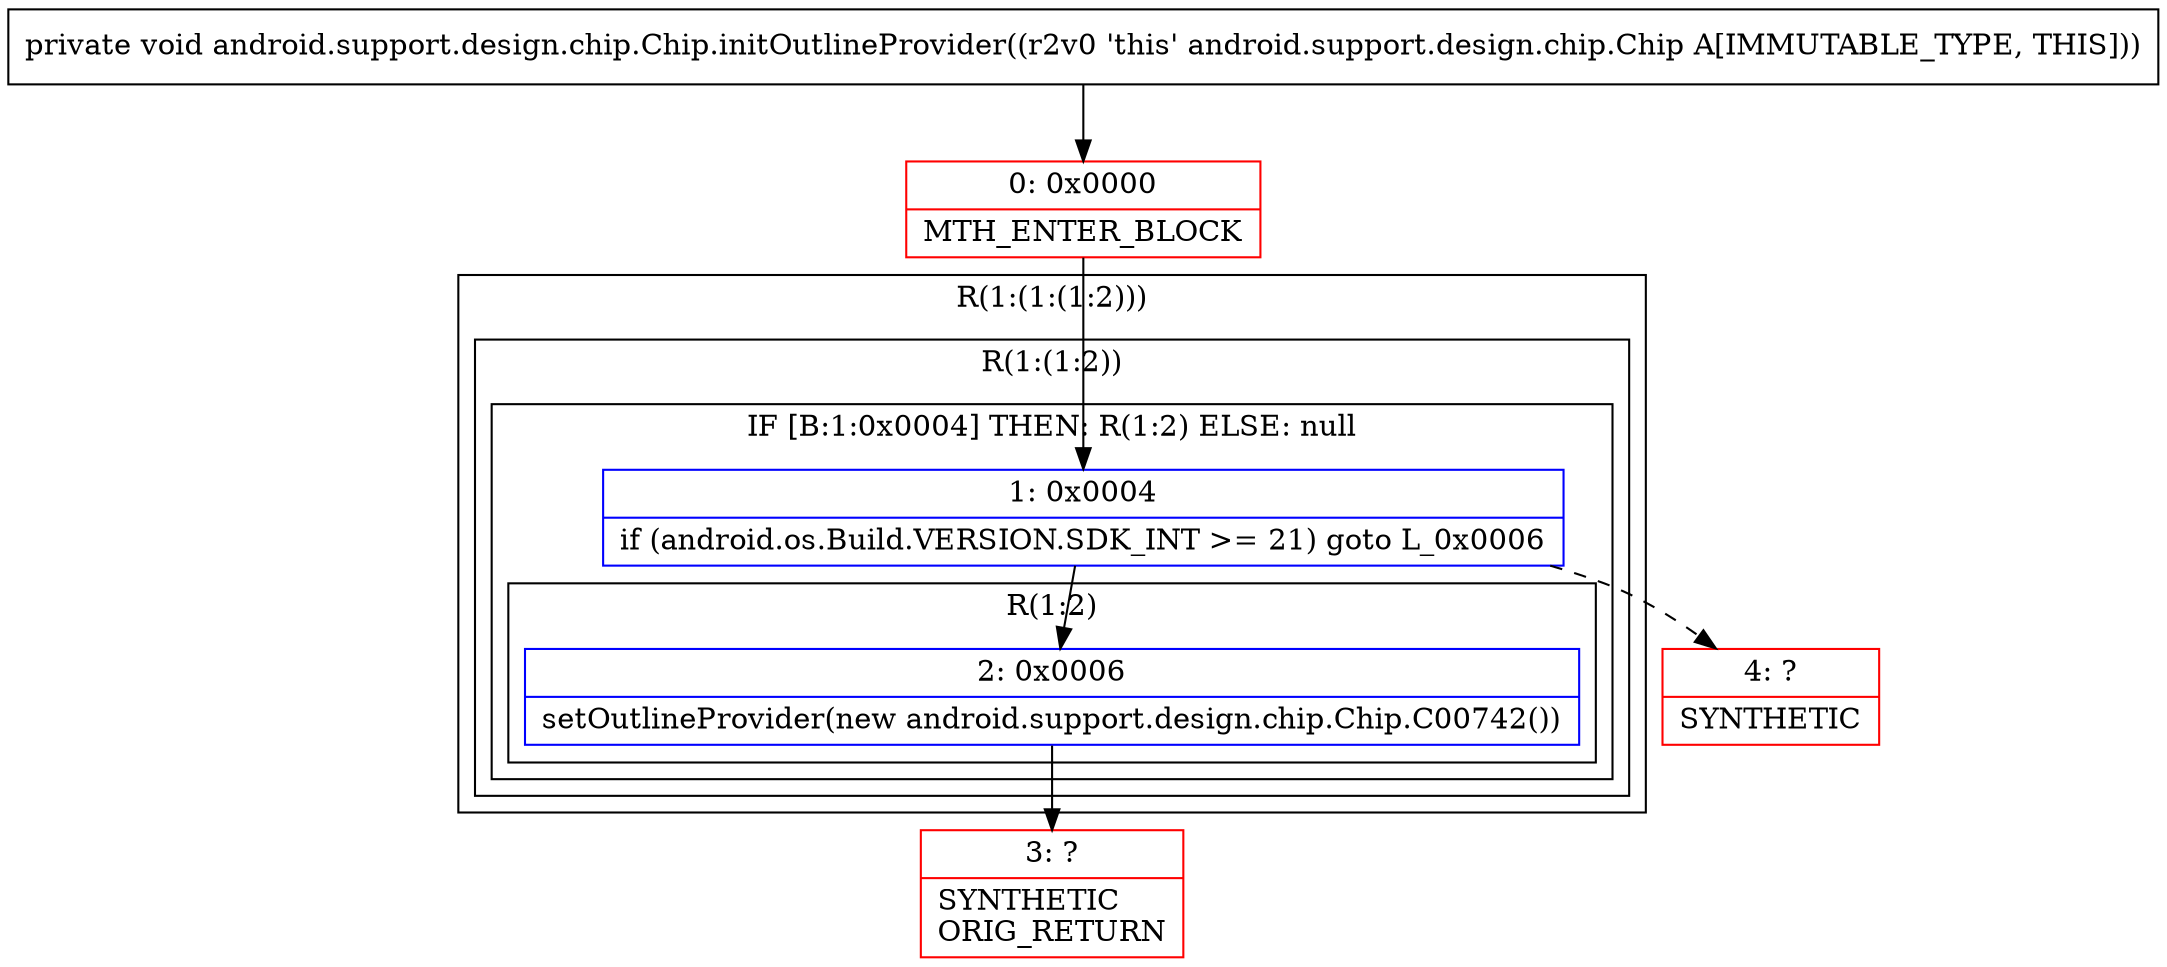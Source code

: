 digraph "CFG forandroid.support.design.chip.Chip.initOutlineProvider()V" {
subgraph cluster_Region_1056126155 {
label = "R(1:(1:(1:2)))";
node [shape=record,color=blue];
subgraph cluster_Region_773193035 {
label = "R(1:(1:2))";
node [shape=record,color=blue];
subgraph cluster_IfRegion_370789874 {
label = "IF [B:1:0x0004] THEN: R(1:2) ELSE: null";
node [shape=record,color=blue];
Node_1 [shape=record,label="{1\:\ 0x0004|if (android.os.Build.VERSION.SDK_INT \>= 21) goto L_0x0006\l}"];
subgraph cluster_Region_946312475 {
label = "R(1:2)";
node [shape=record,color=blue];
Node_2 [shape=record,label="{2\:\ 0x0006|setOutlineProvider(new android.support.design.chip.Chip.C00742())\l}"];
}
}
}
}
Node_0 [shape=record,color=red,label="{0\:\ 0x0000|MTH_ENTER_BLOCK\l}"];
Node_3 [shape=record,color=red,label="{3\:\ ?|SYNTHETIC\lORIG_RETURN\l}"];
Node_4 [shape=record,color=red,label="{4\:\ ?|SYNTHETIC\l}"];
MethodNode[shape=record,label="{private void android.support.design.chip.Chip.initOutlineProvider((r2v0 'this' android.support.design.chip.Chip A[IMMUTABLE_TYPE, THIS])) }"];
MethodNode -> Node_0;
Node_1 -> Node_2;
Node_1 -> Node_4[style=dashed];
Node_2 -> Node_3;
Node_0 -> Node_1;
}

